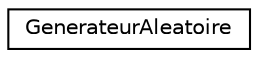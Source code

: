 digraph "Graphe hiérarchique des classes"
{
  edge [fontname="Helvetica",fontsize="10",labelfontname="Helvetica",labelfontsize="10"];
  node [fontname="Helvetica",fontsize="10",shape=record];
  rankdir="LR";
  Node1 [label="GenerateurAleatoire",height=0.2,width=0.4,color="black", fillcolor="white", style="filled",URL="$class_generateur_aleatoire.html"];
}
